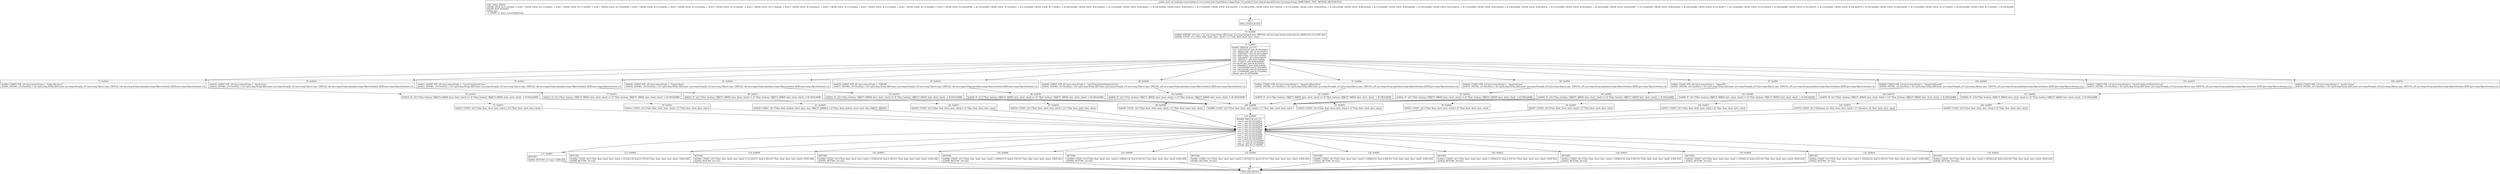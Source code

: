 digraph "CFG forandroidx.constraintlayout.core.motion.utils.TypedValues.TriggerType.\-CC.getId(Ljava\/lang\/String;)I" {
Node_68 [shape=record,label="{68\:\ ?|MTH_ENTER_BLOCK\l}"];
Node_70 [shape=record,label="{70\:\ 0x0000|0x0000: INVOKE  (r0 I:int) = (r2 I:java.lang.String A[D('name' java.lang.String)]) type: VIRTUAL call: java.lang.String.hashCode():int A[MD:():int (c)] (LINE:424)\l0x0004: CONST  (r1 I:??[int, float, short, byte, char]) = (\-1 ??[int, float, short, byte, char]) \l}"];
Node_71 [shape=record,label="{71\:\ 0x0005|0x0005: SWITCH  (r0 I:??)\l case \-1594793529: goto B:106:0x007d\l case \-966421266: goto B:103:0x0073\l case \-786670827: goto B:100:0x0069\l case \-648752941: goto B:97:0x005f\l case \-638126837: goto B:94:0x0054\l case \-76025313: goto B:91:0x004a\l case \-9754574: goto B:88:0x0040\l case 64397344: goto B:85:0x0035\l case 364489912: goto B:82:0x002b\l case 1301930599: goto B:79:0x0021\l case 1401391082: goto B:76:0x0016\l case 1535404999: goto B:73:0x000a\l default: goto B:109:0x0088 \l}"];
Node_73 [shape=record,label="{73\:\ 0x000a|0x000a: CONST_STR  (r0 I:java.lang.String) =  \"triggerReceiver\" \l0x000c: INVOKE  (r0 I:boolean) = (r2 I:java.lang.String A[D('name' java.lang.String)]), (r0 I:java.lang.Object) type: VIRTUAL call: java.lang.String.equals(java.lang.Object):boolean A[MD:(java.lang.Object):boolean (c)]\l}"];
Node_74 [shape=record,label="{74\:\ 0x0010|0x0010: IF  (r0 I:??[int, boolean, OBJECT, ARRAY, byte, short, char]) == (0 ??[int, boolean, OBJECT, ARRAY, byte, short, char])  \-\> B:109:0x0088 \l}"];
Node_75 [shape=record,label="{75\:\ 0x0012|0x0012: CONST  (r0 I:??[int, float, short, byte, char]) = (10 ??[int, float, short, byte, char]) \l}"];
Node_110 [shape=record,label="{110\:\ 0x0089|0x0089: SWITCH  (r0 I:??)\l case 0: goto B:134:0x00ae\l case 1: goto B:132:0x00ab\l case 2: goto B:130:0x00a8\l case 3: goto B:128:0x00a5\l case 4: goto B:126:0x00a2\l case 5: goto B:124:0x009f\l case 6: goto B:122:0x009c\l case 7: goto B:120:0x0099\l case 8: goto B:118:0x0096\l case 9: goto B:116:0x0093\l case 10: goto B:114:0x0090\l case 11: goto B:112:0x008d\l default: goto B:111:0x008c \l}"];
Node_111 [shape=record,label="{111\:\ 0x008c|RETURN\l|0x008c: RETURN  (r1 I:int)  (LINE:450)\l}"];
Node_69 [shape=record,label="{69\:\ ?|MTH_EXIT_BLOCK\l}"];
Node_112 [shape=record,label="{112\:\ 0x008d|RETURN\l|0x008d: CONST  (r0 I:??[int, float, short, byte, char]) = (312(0x138, float:4.37E\-43) ??[int, float, short, byte, char])  (LINE:448)\l0x008f: RETURN  (r0 I:int) \l}"];
Node_114 [shape=record,label="{114\:\ 0x0090|RETURN\l|0x0090: CONST  (r0 I:??[int, float, short, byte, char]) = (311(0x137, float:4.36E\-43) ??[int, float, short, byte, char])  (LINE:446)\l0x0092: RETURN  (r0 I:int) \l}"];
Node_116 [shape=record,label="{116\:\ 0x0093|RETURN\l|0x0093: CONST  (r0 I:??[int, float, short, byte, char]) = (310(0x136, float:4.34E\-43) ??[int, float, short, byte, char])  (LINE:444)\l0x0095: RETURN  (r0 I:int) \l}"];
Node_118 [shape=record,label="{118\:\ 0x0096|RETURN\l|0x0096: CONST  (r0 I:??[int, float, short, byte, char]) = (309(0x135, float:4.33E\-43) ??[int, float, short, byte, char])  (LINE:442)\l0x0098: RETURN  (r0 I:int) \l}"];
Node_120 [shape=record,label="{120\:\ 0x0099|RETURN\l|0x0099: CONST  (r0 I:??[int, float, short, byte, char]) = (308(0x134, float:4.32E\-43) ??[int, float, short, byte, char])  (LINE:440)\l0x009b: RETURN  (r0 I:int) \l}"];
Node_122 [shape=record,label="{122\:\ 0x009c|RETURN\l|0x009c: CONST  (r0 I:??[int, float, short, byte, char]) = (307(0x133, float:4.3E\-43) ??[int, float, short, byte, char])  (LINE:438)\l0x009e: RETURN  (r0 I:int) \l}"];
Node_124 [shape=record,label="{124\:\ 0x009f|RETURN\l|0x009f: CONST  (r0 I:??[int, float, short, byte, char]) = (306(0x132, float:4.29E\-43) ??[int, float, short, byte, char])  (LINE:436)\l0x00a1: RETURN  (r0 I:int) \l}"];
Node_126 [shape=record,label="{126\:\ 0x00a2|RETURN\l|0x00a2: CONST  (r0 I:??[int, float, short, byte, char]) = (305(0x131, float:4.27E\-43) ??[int, float, short, byte, char])  (LINE:434)\l0x00a4: RETURN  (r0 I:int) \l}"];
Node_128 [shape=record,label="{128\:\ 0x00a5|RETURN\l|0x00a5: CONST  (r0 I:??[int, float, short, byte, char]) = (304(0x130, float:4.26E\-43) ??[int, float, short, byte, char])  (LINE:432)\l0x00a7: RETURN  (r0 I:int) \l}"];
Node_130 [shape=record,label="{130\:\ 0x00a8|RETURN\l|0x00a8: CONST  (r0 I:??[int, float, short, byte, char]) = (303(0x12f, float:4.25E\-43) ??[int, float, short, byte, char])  (LINE:430)\l0x00aa: RETURN  (r0 I:int) \l}"];
Node_132 [shape=record,label="{132\:\ 0x00ab|RETURN\l|0x00ab: CONST  (r0 I:??[int, float, short, byte, char]) = (302(0x12e, float:4.23E\-43) ??[int, float, short, byte, char])  (LINE:428)\l0x00ad: RETURN  (r0 I:int) \l}"];
Node_134 [shape=record,label="{134\:\ 0x00ae|RETURN\l|0x00ae: CONST  (r0 I:??[int, float, short, byte, char]) = (301(0x12d, float:4.22E\-43) ??[int, float, short, byte, char])  (LINE:426)\l0x00b0: RETURN  (r0 I:int) \l}"];
Node_76 [shape=record,label="{76\:\ 0x0016|0x0016: CONST_STR  (r0 I:java.lang.String) =  \"postLayout\" \l0x0018: INVOKE  (r0 I:boolean) = (r2 I:java.lang.String A[D('name' java.lang.String)]), (r0 I:java.lang.Object) type: VIRTUAL call: java.lang.String.equals(java.lang.Object):boolean A[MD:(java.lang.Object):boolean (c)]\l}"];
Node_77 [shape=record,label="{77\:\ 0x001c|0x001c: IF  (r0 I:??[int, boolean, OBJECT, ARRAY, byte, short, char]) == (0 ??[int, boolean, OBJECT, ARRAY, byte, short, char])  \-\> B:109:0x0088 \l}"];
Node_78 [shape=record,label="{78\:\ 0x001e|0x001e: CONST  (r0 I:??[int, float, short, byte, char]) = (3 ??[int, float, short, byte, char]) \l}"];
Node_79 [shape=record,label="{79\:\ 0x0021|0x0021: CONST_STR  (r0 I:java.lang.String) =  \"viewTransitionOnCross\" \l0x0023: INVOKE  (r0 I:boolean) = (r2 I:java.lang.String A[D('name' java.lang.String)]), (r0 I:java.lang.Object) type: VIRTUAL call: java.lang.String.equals(java.lang.Object):boolean A[MD:(java.lang.Object):boolean (c)]\l}"];
Node_80 [shape=record,label="{80\:\ 0x0027|0x0027: IF  (r0 I:??[int, boolean, OBJECT, ARRAY, byte, short, char]) == (0 ??[int, boolean, OBJECT, ARRAY, byte, short, char])  \-\> B:109:0x0088 \l}"];
Node_81 [shape=record,label="{81\:\ 0x0029|0x0029: CONST  (r0 I:??[int, float, boolean, short, byte, char, OBJECT, ARRAY]) = (0 ??[int, float, boolean, short, byte, char, OBJECT, ARRAY]) \l}"];
Node_82 [shape=record,label="{82\:\ 0x002b|0x002b: CONST_STR  (r0 I:java.lang.String) =  \"triggerSlack\" \l0x002d: INVOKE  (r0 I:boolean) = (r2 I:java.lang.String A[D('name' java.lang.String)]), (r0 I:java.lang.Object) type: VIRTUAL call: java.lang.String.equals(java.lang.Object):boolean A[MD:(java.lang.Object):boolean (c)]\l}"];
Node_83 [shape=record,label="{83\:\ 0x0031|0x0031: IF  (r0 I:??[int, boolean, OBJECT, ARRAY, byte, short, char]) == (0 ??[int, boolean, OBJECT, ARRAY, byte, short, char])  \-\> B:109:0x0088 \l}"];
Node_84 [shape=record,label="{84\:\ 0x0033|0x0033: CONST  (r0 I:??[int, float, short, byte, char]) = (4 ??[int, float, short, byte, char]) \l}"];
Node_85 [shape=record,label="{85\:\ 0x0035|0x0035: CONST_STR  (r0 I:java.lang.String) =  \"CROSS\" \l0x0037: INVOKE  (r0 I:boolean) = (r2 I:java.lang.String A[D('name' java.lang.String)]), (r0 I:java.lang.Object) type: VIRTUAL call: java.lang.String.equals(java.lang.Object):boolean A[MD:(java.lang.Object):boolean (c)]\l}"];
Node_86 [shape=record,label="{86\:\ 0x003b|0x003b: IF  (r0 I:??[int, boolean, OBJECT, ARRAY, byte, short, char]) == (0 ??[int, boolean, OBJECT, ARRAY, byte, short, char])  \-\> B:109:0x0088 \l}"];
Node_87 [shape=record,label="{87\:\ 0x003d|0x003d: CONST  (r0 I:??[int, float, short, byte, char]) = (11 ??[int, float, short, byte, char]) \l}"];
Node_88 [shape=record,label="{88\:\ 0x0040|0x0040: CONST_STR  (r0 I:java.lang.String) =  \"viewTransitionOnNegativeCross\" \l0x0042: INVOKE  (r0 I:boolean) = (r2 I:java.lang.String A[D('name' java.lang.String)]), (r0 I:java.lang.Object) type: VIRTUAL call: java.lang.String.equals(java.lang.Object):boolean A[MD:(java.lang.Object):boolean (c)]\l}"];
Node_89 [shape=record,label="{89\:\ 0x0046|0x0046: IF  (r0 I:??[int, boolean, OBJECT, ARRAY, byte, short, char]) == (0 ??[int, boolean, OBJECT, ARRAY, byte, short, char])  \-\> B:109:0x0088 \l}"];
Node_90 [shape=record,label="{90\:\ 0x0048|0x0048: CONST  (r0 I:??[int, float, short, byte, char]) = (2 ??[int, float, short, byte, char]) \l}"];
Node_91 [shape=record,label="{91\:\ 0x004a|0x004a: CONST_STR  (r0 I:java.lang.String) =  \"triggerCollisionView\" \l0x004c: INVOKE  (r0 I:boolean) = (r2 I:java.lang.String A[D('name' java.lang.String)]), (r0 I:java.lang.Object) type: VIRTUAL call: java.lang.String.equals(java.lang.Object):boolean A[MD:(java.lang.Object):boolean (c)]\l}"];
Node_92 [shape=record,label="{92\:\ 0x0050|0x0050: IF  (r0 I:??[int, boolean, OBJECT, ARRAY, byte, short, char]) == (0 ??[int, boolean, OBJECT, ARRAY, byte, short, char])  \-\> B:109:0x0088 \l}"];
Node_93 [shape=record,label="{93\:\ 0x0052|0x0052: CONST  (r0 I:??[int, float, short, byte, char]) = (5 ??[int, float, short, byte, char]) \l}"];
Node_94 [shape=record,label="{94\:\ 0x0054|0x0054: CONST_STR  (r0 I:java.lang.String) =  \"negativeCross\" \l0x0056: INVOKE  (r0 I:boolean) = (r2 I:java.lang.String A[D('name' java.lang.String)]), (r0 I:java.lang.Object) type: VIRTUAL call: java.lang.String.equals(java.lang.Object):boolean A[MD:(java.lang.Object):boolean (c)]\l}"];
Node_95 [shape=record,label="{95\:\ 0x005a|0x005a: IF  (r0 I:??[int, boolean, OBJECT, ARRAY, byte, short, char]) == (0 ??[int, boolean, OBJECT, ARRAY, byte, short, char])  \-\> B:109:0x0088 \l}"];
Node_96 [shape=record,label="{96\:\ 0x005c|0x005c: CONST  (r0 I:??[int, float, short, byte, char]) = (9 ??[int, float, short, byte, char]) \l}"];
Node_97 [shape=record,label="{97\:\ 0x005f|0x005f: CONST_STR  (r0 I:java.lang.String) =  \"triggerID\" \l0x0061: INVOKE  (r0 I:boolean) = (r2 I:java.lang.String A[D('name' java.lang.String)]), (r0 I:java.lang.Object) type: VIRTUAL call: java.lang.String.equals(java.lang.Object):boolean A[MD:(java.lang.Object):boolean (c)]\l}"];
Node_98 [shape=record,label="{98\:\ 0x0065|0x0065: IF  (r0 I:??[int, boolean, OBJECT, ARRAY, byte, short, char]) == (0 ??[int, boolean, OBJECT, ARRAY, byte, short, char])  \-\> B:109:0x0088 \l}"];
Node_99 [shape=record,label="{99\:\ 0x0067|0x0067: CONST  (r0 I:??[int, float, short, byte, char]) = (7 ??[int, float, short, byte, char]) \l}"];
Node_100 [shape=record,label="{100\:\ 0x0069|0x0069: CONST_STR  (r0 I:java.lang.String) =  \"triggerCollisionId\" \l0x006b: INVOKE  (r0 I:boolean) = (r2 I:java.lang.String A[D('name' java.lang.String)]), (r0 I:java.lang.Object) type: VIRTUAL call: java.lang.String.equals(java.lang.Object):boolean A[MD:(java.lang.Object):boolean (c)]\l}"];
Node_101 [shape=record,label="{101\:\ 0x006f|0x006f: IF  (r0 I:??[int, boolean, OBJECT, ARRAY, byte, short, char]) == (0 ??[int, boolean, OBJECT, ARRAY, byte, short, char])  \-\> B:109:0x0088 \l}"];
Node_102 [shape=record,label="{102\:\ 0x0071|0x0071: CONST  (r0 I:??[int, float, short, byte, char]) = (6 ??[int, float, short, byte, char]) \l}"];
Node_103 [shape=record,label="{103\:\ 0x0073|0x0073: CONST_STR  (r0 I:java.lang.String) =  \"viewTransitionOnPositiveCross\" \l0x0075: INVOKE  (r0 I:boolean) = (r2 I:java.lang.String A[D('name' java.lang.String)]), (r0 I:java.lang.Object) type: VIRTUAL call: java.lang.String.equals(java.lang.Object):boolean A[MD:(java.lang.Object):boolean (c)]\l}"];
Node_104 [shape=record,label="{104\:\ 0x0079|0x0079: IF  (r0 I:??[int, boolean, OBJECT, ARRAY, byte, short, char]) == (0 ??[int, boolean, OBJECT, ARRAY, byte, short, char])  \-\> B:109:0x0088 \l}"];
Node_105 [shape=record,label="{105\:\ 0x007b|0x007b: CONST  (r0 I:??[boolean, int, float, short, byte, char]) = (1 ??[boolean, int, float, short, byte, char]) \l}"];
Node_106 [shape=record,label="{106\:\ 0x007d|0x007d: CONST_STR  (r0 I:java.lang.String) =  \"positiveCross\" \l0x007f: INVOKE  (r0 I:boolean) = (r2 I:java.lang.String A[D('name' java.lang.String)]), (r0 I:java.lang.Object) type: VIRTUAL call: java.lang.String.equals(java.lang.Object):boolean A[MD:(java.lang.Object):boolean (c)]\l}"];
Node_107 [shape=record,label="{107\:\ 0x0083|0x0083: IF  (r0 I:??[int, boolean, OBJECT, ARRAY, byte, short, char]) == (0 ??[int, boolean, OBJECT, ARRAY, byte, short, char])  \-\> B:109:0x0088 \l}"];
Node_108 [shape=record,label="{108\:\ 0x0085|0x0085: CONST  (r0 I:??[int, float, short, byte, char]) = (8 ??[int, float, short, byte, char]) \l}"];
Node_109 [shape=record,label="{109\:\ 0x0088|0x0088: CONST  (r0 I:??[int, float, short, byte, char]) = (\-1 ??[int, float, short, byte, char]) \l}"];
MethodNode[shape=record,label="{public static int androidx.constraintlayout.core.motion.utils.TypedValues.TriggerType.\-CC.getId((r2 I:java.lang.String A[D('name' java.lang.String), IMMUTABLE_TYPE, METHOD_ARGUMENT]))  | USE_LINES_HINTS\lCROSS_EDGE: B:113:0x008f \-\> B:69:?, CROSS_EDGE: B:115:0x0092 \-\> B:69:?, CROSS_EDGE: B:117:0x0095 \-\> B:69:?, CROSS_EDGE: B:119:0x0098 \-\> B:69:?, CROSS_EDGE: B:121:0x009b \-\> B:69:?, CROSS_EDGE: B:123:0x009e \-\> B:69:?, CROSS_EDGE: B:125:0x00a1 \-\> B:69:?, CROSS_EDGE: B:127:0x00a4 \-\> B:69:?, CROSS_EDGE: B:129:0x00a7 \-\> B:69:?, CROSS_EDGE: B:131:0x00aa \-\> B:69:?, CROSS_EDGE: B:133:0x00ad \-\> B:69:?, CROSS_EDGE: B:135:0x00b0 \-\> B:69:?, CROSS_EDGE: B:109:0x0088 \-\> B:110:0x0089, CROSS_EDGE: B:78:0x001e \-\> B:110:0x0089, CROSS_EDGE: B:77:0x001c \-\> B:109:0x0088, CROSS_EDGE: B:81:0x0029 \-\> B:110:0x0089, CROSS_EDGE: B:80:0x0027 \-\> B:109:0x0088, CROSS_EDGE: B:84:0x0033 \-\> B:110:0x0089, CROSS_EDGE: B:83:0x0031 \-\> B:109:0x0088, CROSS_EDGE: B:87:0x003d \-\> B:110:0x0089, CROSS_EDGE: B:86:0x003b \-\> B:109:0x0088, CROSS_EDGE: B:90:0x0048 \-\> B:110:0x0089, CROSS_EDGE: B:89:0x0046 \-\> B:109:0x0088, CROSS_EDGE: B:93:0x0052 \-\> B:110:0x0089, CROSS_EDGE: B:92:0x0050 \-\> B:109:0x0088, CROSS_EDGE: B:96:0x005c \-\> B:110:0x0089, CROSS_EDGE: B:95:0x005a \-\> B:109:0x0088, CROSS_EDGE: B:99:0x0067 \-\> B:110:0x0089, CROSS_EDGE: B:98:0x0065 \-\> B:109:0x0088, CROSS_EDGE: B:102:0x0071 \-\> B:110:0x0089, CROSS_EDGE: B:101:0x006f \-\> B:109:0x0088, CROSS_EDGE: B:105:0x007b \-\> B:110:0x0089, CROSS_EDGE: B:104:0x0079 \-\> B:109:0x0088, CROSS_EDGE: B:108:0x0085 \-\> B:110:0x0089, CROSS_EDGE: B:107:0x0083 \-\> B:109:0x0088, CROSS_EDGE: B:71:0x0005 \-\> B:109:0x0088\lINLINE_NOT_NEEDED\lDebug Info:\l  \-1 \-0x00ff: r2 'name' Ljava\/lang\/String;\l}"];
MethodNode -> Node_68;Node_68 -> Node_70;
Node_70 -> Node_71;
Node_71 -> Node_73;
Node_71 -> Node_76;
Node_71 -> Node_79;
Node_71 -> Node_82;
Node_71 -> Node_85;
Node_71 -> Node_88;
Node_71 -> Node_91;
Node_71 -> Node_94;
Node_71 -> Node_97;
Node_71 -> Node_100;
Node_71 -> Node_103;
Node_71 -> Node_106;
Node_71 -> Node_109;
Node_73 -> Node_74;
Node_74 -> Node_75[style=dashed];
Node_74 -> Node_109;
Node_75 -> Node_110;
Node_110 -> Node_111;
Node_110 -> Node_112;
Node_110 -> Node_114;
Node_110 -> Node_116;
Node_110 -> Node_118;
Node_110 -> Node_120;
Node_110 -> Node_122;
Node_110 -> Node_124;
Node_110 -> Node_126;
Node_110 -> Node_128;
Node_110 -> Node_130;
Node_110 -> Node_132;
Node_110 -> Node_134;
Node_111 -> Node_69;
Node_112 -> Node_69;
Node_114 -> Node_69;
Node_116 -> Node_69;
Node_118 -> Node_69;
Node_120 -> Node_69;
Node_122 -> Node_69;
Node_124 -> Node_69;
Node_126 -> Node_69;
Node_128 -> Node_69;
Node_130 -> Node_69;
Node_132 -> Node_69;
Node_134 -> Node_69;
Node_76 -> Node_77;
Node_77 -> Node_78[style=dashed];
Node_77 -> Node_109;
Node_78 -> Node_110;
Node_79 -> Node_80;
Node_80 -> Node_81[style=dashed];
Node_80 -> Node_109;
Node_81 -> Node_110;
Node_82 -> Node_83;
Node_83 -> Node_84[style=dashed];
Node_83 -> Node_109;
Node_84 -> Node_110;
Node_85 -> Node_86;
Node_86 -> Node_87[style=dashed];
Node_86 -> Node_109;
Node_87 -> Node_110;
Node_88 -> Node_89;
Node_89 -> Node_90[style=dashed];
Node_89 -> Node_109;
Node_90 -> Node_110;
Node_91 -> Node_92;
Node_92 -> Node_93[style=dashed];
Node_92 -> Node_109;
Node_93 -> Node_110;
Node_94 -> Node_95;
Node_95 -> Node_96[style=dashed];
Node_95 -> Node_109;
Node_96 -> Node_110;
Node_97 -> Node_98;
Node_98 -> Node_99[style=dashed];
Node_98 -> Node_109;
Node_99 -> Node_110;
Node_100 -> Node_101;
Node_101 -> Node_102[style=dashed];
Node_101 -> Node_109;
Node_102 -> Node_110;
Node_103 -> Node_104;
Node_104 -> Node_105[style=dashed];
Node_104 -> Node_109;
Node_105 -> Node_110;
Node_106 -> Node_107;
Node_107 -> Node_108[style=dashed];
Node_107 -> Node_109;
Node_108 -> Node_110;
Node_109 -> Node_110;
}

